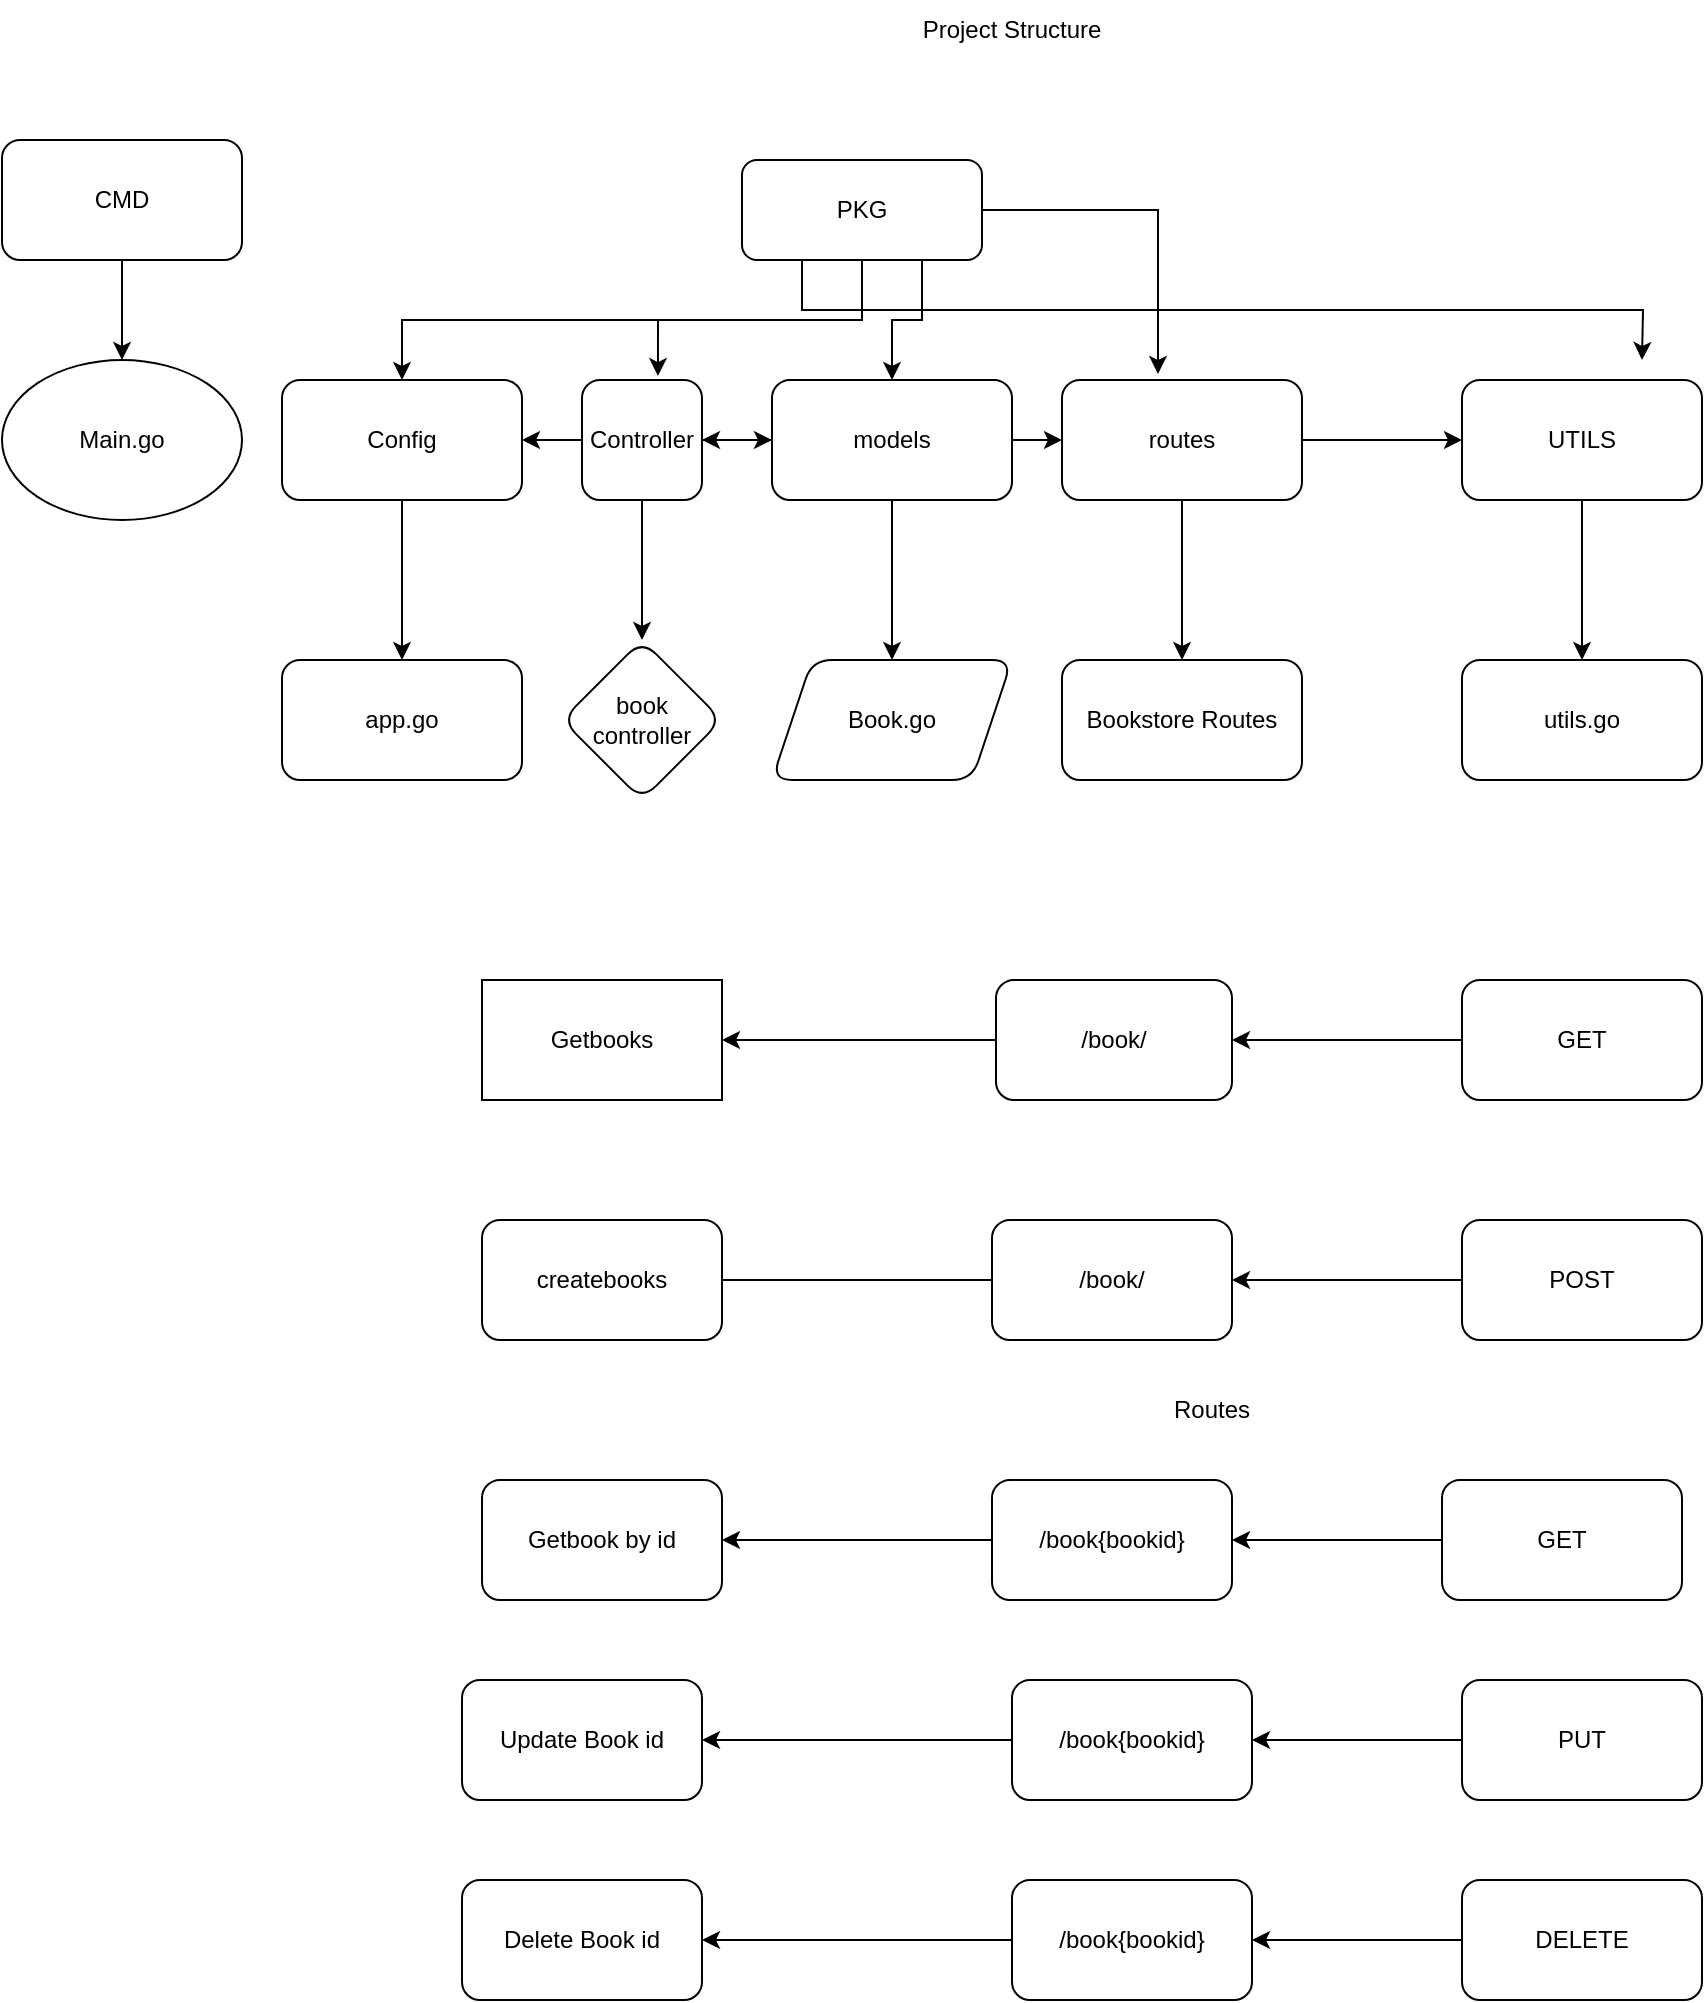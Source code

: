 <mxfile version="21.1.1" type="github">
  <diagram name="Page-1" id="fenCeteEhqouPN4ILSDX">
    <mxGraphModel dx="880" dy="427" grid="1" gridSize="10" guides="1" tooltips="1" connect="1" arrows="1" fold="1" page="1" pageScale="1" pageWidth="850" pageHeight="1100" math="0" shadow="0">
      <root>
        <mxCell id="0" />
        <mxCell id="1" parent="0" />
        <mxCell id="hAPkz2zvEFKOFmrOKY_a-2" style="edgeStyle=orthogonalEdgeStyle;rounded=0;orthogonalLoop=1;jettySize=auto;html=1;exitX=0.5;exitY=1;exitDx=0;exitDy=0;" edge="1" parent="1" source="hAPkz2zvEFKOFmrOKY_a-1" target="hAPkz2zvEFKOFmrOKY_a-3">
          <mxGeometry relative="1" as="geometry">
            <mxPoint x="100" y="220" as="targetPoint" />
          </mxGeometry>
        </mxCell>
        <mxCell id="hAPkz2zvEFKOFmrOKY_a-1" value="CMD" style="rounded=1;whiteSpace=wrap;html=1;" vertex="1" parent="1">
          <mxGeometry x="40" y="90" width="120" height="60" as="geometry" />
        </mxCell>
        <mxCell id="hAPkz2zvEFKOFmrOKY_a-3" value="Main.go" style="ellipse;whiteSpace=wrap;html=1;" vertex="1" parent="1">
          <mxGeometry x="40" y="200" width="120" height="80" as="geometry" />
        </mxCell>
        <mxCell id="hAPkz2zvEFKOFmrOKY_a-5" style="edgeStyle=orthogonalEdgeStyle;rounded=0;orthogonalLoop=1;jettySize=auto;html=1;exitX=0.5;exitY=1;exitDx=0;exitDy=0;" edge="1" parent="1" source="hAPkz2zvEFKOFmrOKY_a-4" target="hAPkz2zvEFKOFmrOKY_a-6">
          <mxGeometry relative="1" as="geometry">
            <mxPoint x="210" y="210" as="targetPoint" />
          </mxGeometry>
        </mxCell>
        <mxCell id="hAPkz2zvEFKOFmrOKY_a-18" style="edgeStyle=orthogonalEdgeStyle;rounded=0;orthogonalLoop=1;jettySize=auto;html=1;exitX=0.5;exitY=1;exitDx=0;exitDy=0;entryX=0.633;entryY=-0.033;entryDx=0;entryDy=0;entryPerimeter=0;" edge="1" parent="1" source="hAPkz2zvEFKOFmrOKY_a-4" target="hAPkz2zvEFKOFmrOKY_a-8">
          <mxGeometry relative="1" as="geometry" />
        </mxCell>
        <mxCell id="hAPkz2zvEFKOFmrOKY_a-19" style="edgeStyle=orthogonalEdgeStyle;rounded=0;orthogonalLoop=1;jettySize=auto;html=1;exitX=0.75;exitY=1;exitDx=0;exitDy=0;entryX=0.5;entryY=0;entryDx=0;entryDy=0;" edge="1" parent="1" source="hAPkz2zvEFKOFmrOKY_a-4" target="hAPkz2zvEFKOFmrOKY_a-10">
          <mxGeometry relative="1" as="geometry" />
        </mxCell>
        <mxCell id="hAPkz2zvEFKOFmrOKY_a-20" style="edgeStyle=orthogonalEdgeStyle;rounded=0;orthogonalLoop=1;jettySize=auto;html=1;exitX=1;exitY=0.5;exitDx=0;exitDy=0;entryX=0.4;entryY=-0.05;entryDx=0;entryDy=0;entryPerimeter=0;" edge="1" parent="1" source="hAPkz2zvEFKOFmrOKY_a-4" target="hAPkz2zvEFKOFmrOKY_a-12">
          <mxGeometry relative="1" as="geometry" />
        </mxCell>
        <mxCell id="hAPkz2zvEFKOFmrOKY_a-21" style="edgeStyle=orthogonalEdgeStyle;rounded=0;orthogonalLoop=1;jettySize=auto;html=1;exitX=0.25;exitY=1;exitDx=0;exitDy=0;" edge="1" parent="1" source="hAPkz2zvEFKOFmrOKY_a-4">
          <mxGeometry relative="1" as="geometry">
            <mxPoint x="860" y="200" as="targetPoint" />
          </mxGeometry>
        </mxCell>
        <mxCell id="hAPkz2zvEFKOFmrOKY_a-4" value="PKG" style="rounded=1;whiteSpace=wrap;html=1;" vertex="1" parent="1">
          <mxGeometry x="410" y="100" width="120" height="50" as="geometry" />
        </mxCell>
        <mxCell id="hAPkz2zvEFKOFmrOKY_a-23" value="" style="edgeStyle=orthogonalEdgeStyle;rounded=0;orthogonalLoop=1;jettySize=auto;html=1;" edge="1" parent="1" source="hAPkz2zvEFKOFmrOKY_a-6" target="hAPkz2zvEFKOFmrOKY_a-22">
          <mxGeometry relative="1" as="geometry" />
        </mxCell>
        <mxCell id="hAPkz2zvEFKOFmrOKY_a-6" value="Config" style="rounded=1;whiteSpace=wrap;html=1;" vertex="1" parent="1">
          <mxGeometry x="180" y="210" width="120" height="60" as="geometry" />
        </mxCell>
        <mxCell id="hAPkz2zvEFKOFmrOKY_a-7" style="edgeStyle=orthogonalEdgeStyle;rounded=0;orthogonalLoop=1;jettySize=auto;html=1;exitX=0.5;exitY=1;exitDx=0;exitDy=0;" edge="1" parent="1" source="hAPkz2zvEFKOFmrOKY_a-6" target="hAPkz2zvEFKOFmrOKY_a-6">
          <mxGeometry relative="1" as="geometry" />
        </mxCell>
        <mxCell id="hAPkz2zvEFKOFmrOKY_a-9" value="" style="edgeStyle=orthogonalEdgeStyle;rounded=0;orthogonalLoop=1;jettySize=auto;html=1;" edge="1" parent="1" source="hAPkz2zvEFKOFmrOKY_a-8" target="hAPkz2zvEFKOFmrOKY_a-6">
          <mxGeometry relative="1" as="geometry" />
        </mxCell>
        <mxCell id="hAPkz2zvEFKOFmrOKY_a-16" style="edgeStyle=orthogonalEdgeStyle;rounded=0;orthogonalLoop=1;jettySize=auto;html=1;exitX=1;exitY=0.5;exitDx=0;exitDy=0;" edge="1" parent="1" source="hAPkz2zvEFKOFmrOKY_a-8" target="hAPkz2zvEFKOFmrOKY_a-10">
          <mxGeometry relative="1" as="geometry" />
        </mxCell>
        <mxCell id="hAPkz2zvEFKOFmrOKY_a-25" value="" style="edgeStyle=orthogonalEdgeStyle;rounded=0;orthogonalLoop=1;jettySize=auto;html=1;" edge="1" parent="1" source="hAPkz2zvEFKOFmrOKY_a-8" target="hAPkz2zvEFKOFmrOKY_a-24">
          <mxGeometry relative="1" as="geometry" />
        </mxCell>
        <mxCell id="hAPkz2zvEFKOFmrOKY_a-8" value="Controller" style="rounded=1;whiteSpace=wrap;html=1;" vertex="1" parent="1">
          <mxGeometry x="330" y="210" width="60" height="60" as="geometry" />
        </mxCell>
        <mxCell id="hAPkz2zvEFKOFmrOKY_a-11" value="" style="edgeStyle=orthogonalEdgeStyle;rounded=0;orthogonalLoop=1;jettySize=auto;html=1;" edge="1" parent="1" source="hAPkz2zvEFKOFmrOKY_a-10" target="hAPkz2zvEFKOFmrOKY_a-8">
          <mxGeometry relative="1" as="geometry" />
        </mxCell>
        <mxCell id="hAPkz2zvEFKOFmrOKY_a-15" style="edgeStyle=orthogonalEdgeStyle;rounded=0;orthogonalLoop=1;jettySize=auto;html=1;exitX=1;exitY=0.5;exitDx=0;exitDy=0;" edge="1" parent="1" source="hAPkz2zvEFKOFmrOKY_a-10" target="hAPkz2zvEFKOFmrOKY_a-12">
          <mxGeometry relative="1" as="geometry" />
        </mxCell>
        <mxCell id="hAPkz2zvEFKOFmrOKY_a-27" value="" style="edgeStyle=orthogonalEdgeStyle;rounded=0;orthogonalLoop=1;jettySize=auto;html=1;" edge="1" parent="1" source="hAPkz2zvEFKOFmrOKY_a-10" target="hAPkz2zvEFKOFmrOKY_a-26">
          <mxGeometry relative="1" as="geometry" />
        </mxCell>
        <mxCell id="hAPkz2zvEFKOFmrOKY_a-10" value="models" style="rounded=1;whiteSpace=wrap;html=1;" vertex="1" parent="1">
          <mxGeometry x="425" y="210" width="120" height="60" as="geometry" />
        </mxCell>
        <mxCell id="hAPkz2zvEFKOFmrOKY_a-14" value="" style="edgeStyle=orthogonalEdgeStyle;rounded=0;orthogonalLoop=1;jettySize=auto;html=1;" edge="1" parent="1" source="hAPkz2zvEFKOFmrOKY_a-12" target="hAPkz2zvEFKOFmrOKY_a-13">
          <mxGeometry relative="1" as="geometry" />
        </mxCell>
        <mxCell id="hAPkz2zvEFKOFmrOKY_a-29" value="" style="edgeStyle=orthogonalEdgeStyle;rounded=0;orthogonalLoop=1;jettySize=auto;html=1;" edge="1" parent="1" source="hAPkz2zvEFKOFmrOKY_a-12" target="hAPkz2zvEFKOFmrOKY_a-28">
          <mxGeometry relative="1" as="geometry" />
        </mxCell>
        <mxCell id="hAPkz2zvEFKOFmrOKY_a-12" value="routes" style="rounded=1;whiteSpace=wrap;html=1;" vertex="1" parent="1">
          <mxGeometry x="570" y="210" width="120" height="60" as="geometry" />
        </mxCell>
        <mxCell id="hAPkz2zvEFKOFmrOKY_a-31" value="" style="edgeStyle=orthogonalEdgeStyle;rounded=0;orthogonalLoop=1;jettySize=auto;html=1;" edge="1" parent="1" source="hAPkz2zvEFKOFmrOKY_a-13" target="hAPkz2zvEFKOFmrOKY_a-30">
          <mxGeometry relative="1" as="geometry" />
        </mxCell>
        <mxCell id="hAPkz2zvEFKOFmrOKY_a-13" value="UTILS" style="rounded=1;whiteSpace=wrap;html=1;" vertex="1" parent="1">
          <mxGeometry x="770" y="210" width="120" height="60" as="geometry" />
        </mxCell>
        <mxCell id="hAPkz2zvEFKOFmrOKY_a-22" value="app.go&lt;br&gt;" style="whiteSpace=wrap;html=1;rounded=1;" vertex="1" parent="1">
          <mxGeometry x="180" y="350" width="120" height="60" as="geometry" />
        </mxCell>
        <mxCell id="hAPkz2zvEFKOFmrOKY_a-24" value="book controller" style="rhombus;whiteSpace=wrap;html=1;rounded=1;" vertex="1" parent="1">
          <mxGeometry x="320" y="340" width="80" height="80" as="geometry" />
        </mxCell>
        <mxCell id="hAPkz2zvEFKOFmrOKY_a-26" value="Book.go" style="shape=parallelogram;perimeter=parallelogramPerimeter;whiteSpace=wrap;html=1;fixedSize=1;rounded=1;" vertex="1" parent="1">
          <mxGeometry x="425" y="350" width="120" height="60" as="geometry" />
        </mxCell>
        <mxCell id="hAPkz2zvEFKOFmrOKY_a-28" value="Bookstore Routes" style="whiteSpace=wrap;html=1;rounded=1;" vertex="1" parent="1">
          <mxGeometry x="570" y="350" width="120" height="60" as="geometry" />
        </mxCell>
        <mxCell id="hAPkz2zvEFKOFmrOKY_a-30" value="utils.go" style="rounded=1;whiteSpace=wrap;html=1;" vertex="1" parent="1">
          <mxGeometry x="770" y="350" width="120" height="60" as="geometry" />
        </mxCell>
        <mxCell id="hAPkz2zvEFKOFmrOKY_a-32" value="Project Structure" style="text;html=1;strokeColor=none;fillColor=none;align=center;verticalAlign=middle;whiteSpace=wrap;rounded=0;" vertex="1" parent="1">
          <mxGeometry x="310" y="20" width="470" height="30" as="geometry" />
        </mxCell>
        <mxCell id="hAPkz2zvEFKOFmrOKY_a-35" value="" style="edgeStyle=orthogonalEdgeStyle;rounded=0;orthogonalLoop=1;jettySize=auto;html=1;" edge="1" parent="1" source="hAPkz2zvEFKOFmrOKY_a-33" target="hAPkz2zvEFKOFmrOKY_a-36">
          <mxGeometry relative="1" as="geometry">
            <mxPoint x="690" y="540" as="targetPoint" />
          </mxGeometry>
        </mxCell>
        <mxCell id="hAPkz2zvEFKOFmrOKY_a-33" value="GET" style="rounded=1;whiteSpace=wrap;html=1;" vertex="1" parent="1">
          <mxGeometry x="770" y="510" width="120" height="60" as="geometry" />
        </mxCell>
        <mxCell id="hAPkz2zvEFKOFmrOKY_a-38" value="" style="edgeStyle=orthogonalEdgeStyle;rounded=0;orthogonalLoop=1;jettySize=auto;html=1;" edge="1" parent="1" source="hAPkz2zvEFKOFmrOKY_a-36" target="hAPkz2zvEFKOFmrOKY_a-39">
          <mxGeometry relative="1" as="geometry">
            <mxPoint x="550" y="540" as="targetPoint" />
          </mxGeometry>
        </mxCell>
        <mxCell id="hAPkz2zvEFKOFmrOKY_a-36" value="/book/" style="rounded=1;whiteSpace=wrap;html=1;" vertex="1" parent="1">
          <mxGeometry x="537" y="510" width="118" height="60" as="geometry" />
        </mxCell>
        <mxCell id="hAPkz2zvEFKOFmrOKY_a-39" value="Getbooks" style="rounded=0;whiteSpace=wrap;html=1;" vertex="1" parent="1">
          <mxGeometry x="280" y="510" width="120" height="60" as="geometry" />
        </mxCell>
        <mxCell id="hAPkz2zvEFKOFmrOKY_a-42" value="" style="edgeStyle=orthogonalEdgeStyle;rounded=0;orthogonalLoop=1;jettySize=auto;html=1;" edge="1" parent="1" source="hAPkz2zvEFKOFmrOKY_a-40" target="hAPkz2zvEFKOFmrOKY_a-41">
          <mxGeometry relative="1" as="geometry" />
        </mxCell>
        <mxCell id="hAPkz2zvEFKOFmrOKY_a-40" value="POST" style="rounded=1;whiteSpace=wrap;html=1;" vertex="1" parent="1">
          <mxGeometry x="770" y="630" width="120" height="60" as="geometry" />
        </mxCell>
        <mxCell id="hAPkz2zvEFKOFmrOKY_a-44" value="" style="edgeStyle=orthogonalEdgeStyle;rounded=0;orthogonalLoop=1;jettySize=auto;html=1;" edge="1" parent="1" source="hAPkz2zvEFKOFmrOKY_a-41">
          <mxGeometry relative="1" as="geometry">
            <mxPoint x="390" y="660" as="targetPoint" />
          </mxGeometry>
        </mxCell>
        <mxCell id="hAPkz2zvEFKOFmrOKY_a-41" value="/book/" style="whiteSpace=wrap;html=1;rounded=1;" vertex="1" parent="1">
          <mxGeometry x="535" y="630" width="120" height="60" as="geometry" />
        </mxCell>
        <mxCell id="hAPkz2zvEFKOFmrOKY_a-45" value="createbooks" style="rounded=1;whiteSpace=wrap;html=1;" vertex="1" parent="1">
          <mxGeometry x="280" y="630" width="120" height="60" as="geometry" />
        </mxCell>
        <mxCell id="hAPkz2zvEFKOFmrOKY_a-48" value="" style="edgeStyle=orthogonalEdgeStyle;rounded=0;orthogonalLoop=1;jettySize=auto;html=1;" edge="1" parent="1" source="hAPkz2zvEFKOFmrOKY_a-46" target="hAPkz2zvEFKOFmrOKY_a-47">
          <mxGeometry relative="1" as="geometry" />
        </mxCell>
        <mxCell id="hAPkz2zvEFKOFmrOKY_a-46" value="GET" style="rounded=1;whiteSpace=wrap;html=1;" vertex="1" parent="1">
          <mxGeometry x="760" y="760" width="120" height="60" as="geometry" />
        </mxCell>
        <mxCell id="hAPkz2zvEFKOFmrOKY_a-50" value="" style="edgeStyle=orthogonalEdgeStyle;rounded=0;orthogonalLoop=1;jettySize=auto;html=1;" edge="1" parent="1" source="hAPkz2zvEFKOFmrOKY_a-47" target="hAPkz2zvEFKOFmrOKY_a-49">
          <mxGeometry relative="1" as="geometry" />
        </mxCell>
        <mxCell id="hAPkz2zvEFKOFmrOKY_a-47" value="/book{bookid}" style="rounded=1;whiteSpace=wrap;html=1;" vertex="1" parent="1">
          <mxGeometry x="535" y="760" width="120" height="60" as="geometry" />
        </mxCell>
        <mxCell id="hAPkz2zvEFKOFmrOKY_a-49" value="Getbook by id" style="rounded=1;whiteSpace=wrap;html=1;" vertex="1" parent="1">
          <mxGeometry x="280" y="760" width="120" height="60" as="geometry" />
        </mxCell>
        <mxCell id="hAPkz2zvEFKOFmrOKY_a-54" style="edgeStyle=orthogonalEdgeStyle;rounded=0;orthogonalLoop=1;jettySize=auto;html=1;entryX=1;entryY=0.5;entryDx=0;entryDy=0;" edge="1" parent="1" source="hAPkz2zvEFKOFmrOKY_a-51" target="hAPkz2zvEFKOFmrOKY_a-52">
          <mxGeometry relative="1" as="geometry" />
        </mxCell>
        <mxCell id="hAPkz2zvEFKOFmrOKY_a-51" value="PUT" style="rounded=1;whiteSpace=wrap;html=1;" vertex="1" parent="1">
          <mxGeometry x="770" y="860" width="120" height="60" as="geometry" />
        </mxCell>
        <mxCell id="hAPkz2zvEFKOFmrOKY_a-55" style="edgeStyle=orthogonalEdgeStyle;rounded=0;orthogonalLoop=1;jettySize=auto;html=1;exitX=0;exitY=0.5;exitDx=0;exitDy=0;" edge="1" parent="1" source="hAPkz2zvEFKOFmrOKY_a-52" target="hAPkz2zvEFKOFmrOKY_a-53">
          <mxGeometry relative="1" as="geometry" />
        </mxCell>
        <mxCell id="hAPkz2zvEFKOFmrOKY_a-52" value="/book{bookid}" style="rounded=1;whiteSpace=wrap;html=1;" vertex="1" parent="1">
          <mxGeometry x="545" y="860" width="120" height="60" as="geometry" />
        </mxCell>
        <mxCell id="hAPkz2zvEFKOFmrOKY_a-53" value="Update Book id" style="rounded=1;whiteSpace=wrap;html=1;" vertex="1" parent="1">
          <mxGeometry x="270" y="860" width="120" height="60" as="geometry" />
        </mxCell>
        <mxCell id="hAPkz2zvEFKOFmrOKY_a-60" style="edgeStyle=orthogonalEdgeStyle;rounded=0;orthogonalLoop=1;jettySize=auto;html=1;exitX=0;exitY=0.5;exitDx=0;exitDy=0;entryX=1;entryY=0.5;entryDx=0;entryDy=0;" edge="1" parent="1" source="hAPkz2zvEFKOFmrOKY_a-56" target="hAPkz2zvEFKOFmrOKY_a-57">
          <mxGeometry relative="1" as="geometry" />
        </mxCell>
        <mxCell id="hAPkz2zvEFKOFmrOKY_a-56" value="DELETE" style="rounded=1;whiteSpace=wrap;html=1;" vertex="1" parent="1">
          <mxGeometry x="770" y="960" width="120" height="60" as="geometry" />
        </mxCell>
        <mxCell id="hAPkz2zvEFKOFmrOKY_a-59" style="edgeStyle=orthogonalEdgeStyle;rounded=0;orthogonalLoop=1;jettySize=auto;html=1;exitX=0;exitY=0.5;exitDx=0;exitDy=0;entryX=1;entryY=0.5;entryDx=0;entryDy=0;" edge="1" parent="1" source="hAPkz2zvEFKOFmrOKY_a-57" target="hAPkz2zvEFKOFmrOKY_a-58">
          <mxGeometry relative="1" as="geometry" />
        </mxCell>
        <mxCell id="hAPkz2zvEFKOFmrOKY_a-57" value="/book{bookid}" style="rounded=1;whiteSpace=wrap;html=1;" vertex="1" parent="1">
          <mxGeometry x="545" y="960" width="120" height="60" as="geometry" />
        </mxCell>
        <mxCell id="hAPkz2zvEFKOFmrOKY_a-58" value="Delete Book id" style="rounded=1;whiteSpace=wrap;html=1;" vertex="1" parent="1">
          <mxGeometry x="270" y="960" width="120" height="60" as="geometry" />
        </mxCell>
        <mxCell id="hAPkz2zvEFKOFmrOKY_a-61" value="Routes" style="text;html=1;strokeColor=none;fillColor=none;align=center;verticalAlign=middle;whiteSpace=wrap;rounded=0;" vertex="1" parent="1">
          <mxGeometry x="460" y="710" width="370" height="30" as="geometry" />
        </mxCell>
      </root>
    </mxGraphModel>
  </diagram>
</mxfile>
